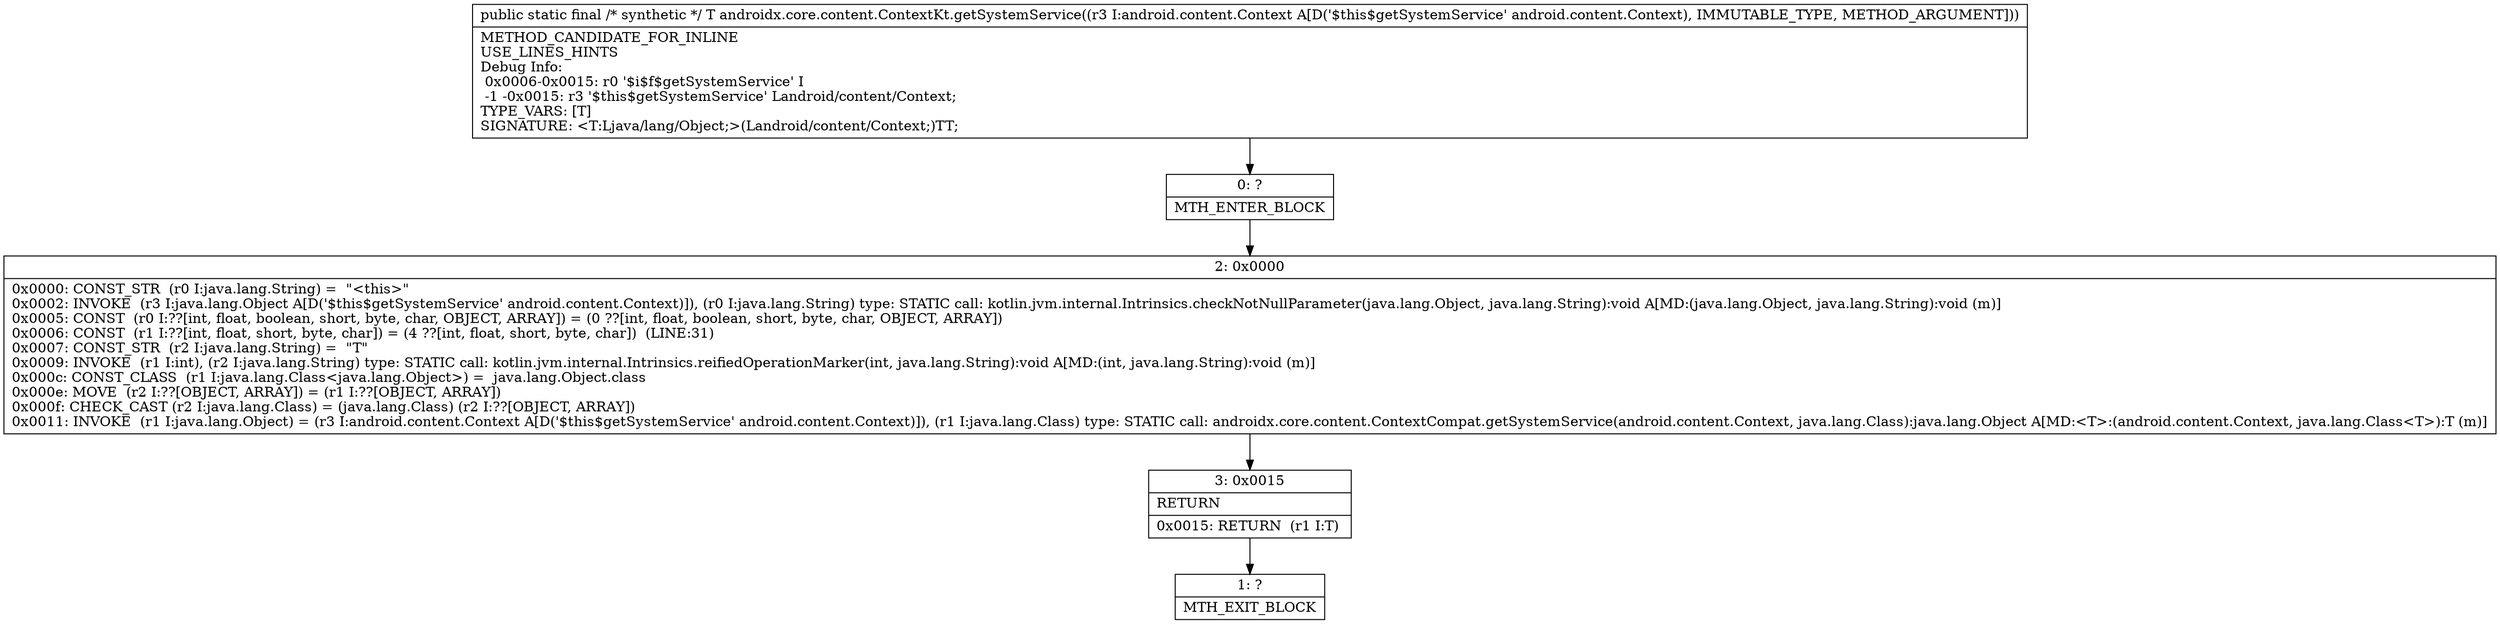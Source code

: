 digraph "CFG forandroidx.core.content.ContextKt.getSystemService(Landroid\/content\/Context;)Ljava\/lang\/Object;" {
Node_0 [shape=record,label="{0\:\ ?|MTH_ENTER_BLOCK\l}"];
Node_2 [shape=record,label="{2\:\ 0x0000|0x0000: CONST_STR  (r0 I:java.lang.String) =  \"\<this\>\" \l0x0002: INVOKE  (r3 I:java.lang.Object A[D('$this$getSystemService' android.content.Context)]), (r0 I:java.lang.String) type: STATIC call: kotlin.jvm.internal.Intrinsics.checkNotNullParameter(java.lang.Object, java.lang.String):void A[MD:(java.lang.Object, java.lang.String):void (m)]\l0x0005: CONST  (r0 I:??[int, float, boolean, short, byte, char, OBJECT, ARRAY]) = (0 ??[int, float, boolean, short, byte, char, OBJECT, ARRAY]) \l0x0006: CONST  (r1 I:??[int, float, short, byte, char]) = (4 ??[int, float, short, byte, char])  (LINE:31)\l0x0007: CONST_STR  (r2 I:java.lang.String) =  \"T\" \l0x0009: INVOKE  (r1 I:int), (r2 I:java.lang.String) type: STATIC call: kotlin.jvm.internal.Intrinsics.reifiedOperationMarker(int, java.lang.String):void A[MD:(int, java.lang.String):void (m)]\l0x000c: CONST_CLASS  (r1 I:java.lang.Class\<java.lang.Object\>) =  java.lang.Object.class \l0x000e: MOVE  (r2 I:??[OBJECT, ARRAY]) = (r1 I:??[OBJECT, ARRAY]) \l0x000f: CHECK_CAST (r2 I:java.lang.Class) = (java.lang.Class) (r2 I:??[OBJECT, ARRAY]) \l0x0011: INVOKE  (r1 I:java.lang.Object) = (r3 I:android.content.Context A[D('$this$getSystemService' android.content.Context)]), (r1 I:java.lang.Class) type: STATIC call: androidx.core.content.ContextCompat.getSystemService(android.content.Context, java.lang.Class):java.lang.Object A[MD:\<T\>:(android.content.Context, java.lang.Class\<T\>):T (m)]\l}"];
Node_3 [shape=record,label="{3\:\ 0x0015|RETURN\l|0x0015: RETURN  (r1 I:T) \l}"];
Node_1 [shape=record,label="{1\:\ ?|MTH_EXIT_BLOCK\l}"];
MethodNode[shape=record,label="{public static final \/* synthetic *\/ T androidx.core.content.ContextKt.getSystemService((r3 I:android.content.Context A[D('$this$getSystemService' android.content.Context), IMMUTABLE_TYPE, METHOD_ARGUMENT]))  | METHOD_CANDIDATE_FOR_INLINE\lUSE_LINES_HINTS\lDebug Info:\l  0x0006\-0x0015: r0 '$i$f$getSystemService' I\l  \-1 \-0x0015: r3 '$this$getSystemService' Landroid\/content\/Context;\lTYPE_VARS: [T]\lSIGNATURE: \<T:Ljava\/lang\/Object;\>(Landroid\/content\/Context;)TT;\l}"];
MethodNode -> Node_0;Node_0 -> Node_2;
Node_2 -> Node_3;
Node_3 -> Node_1;
}

